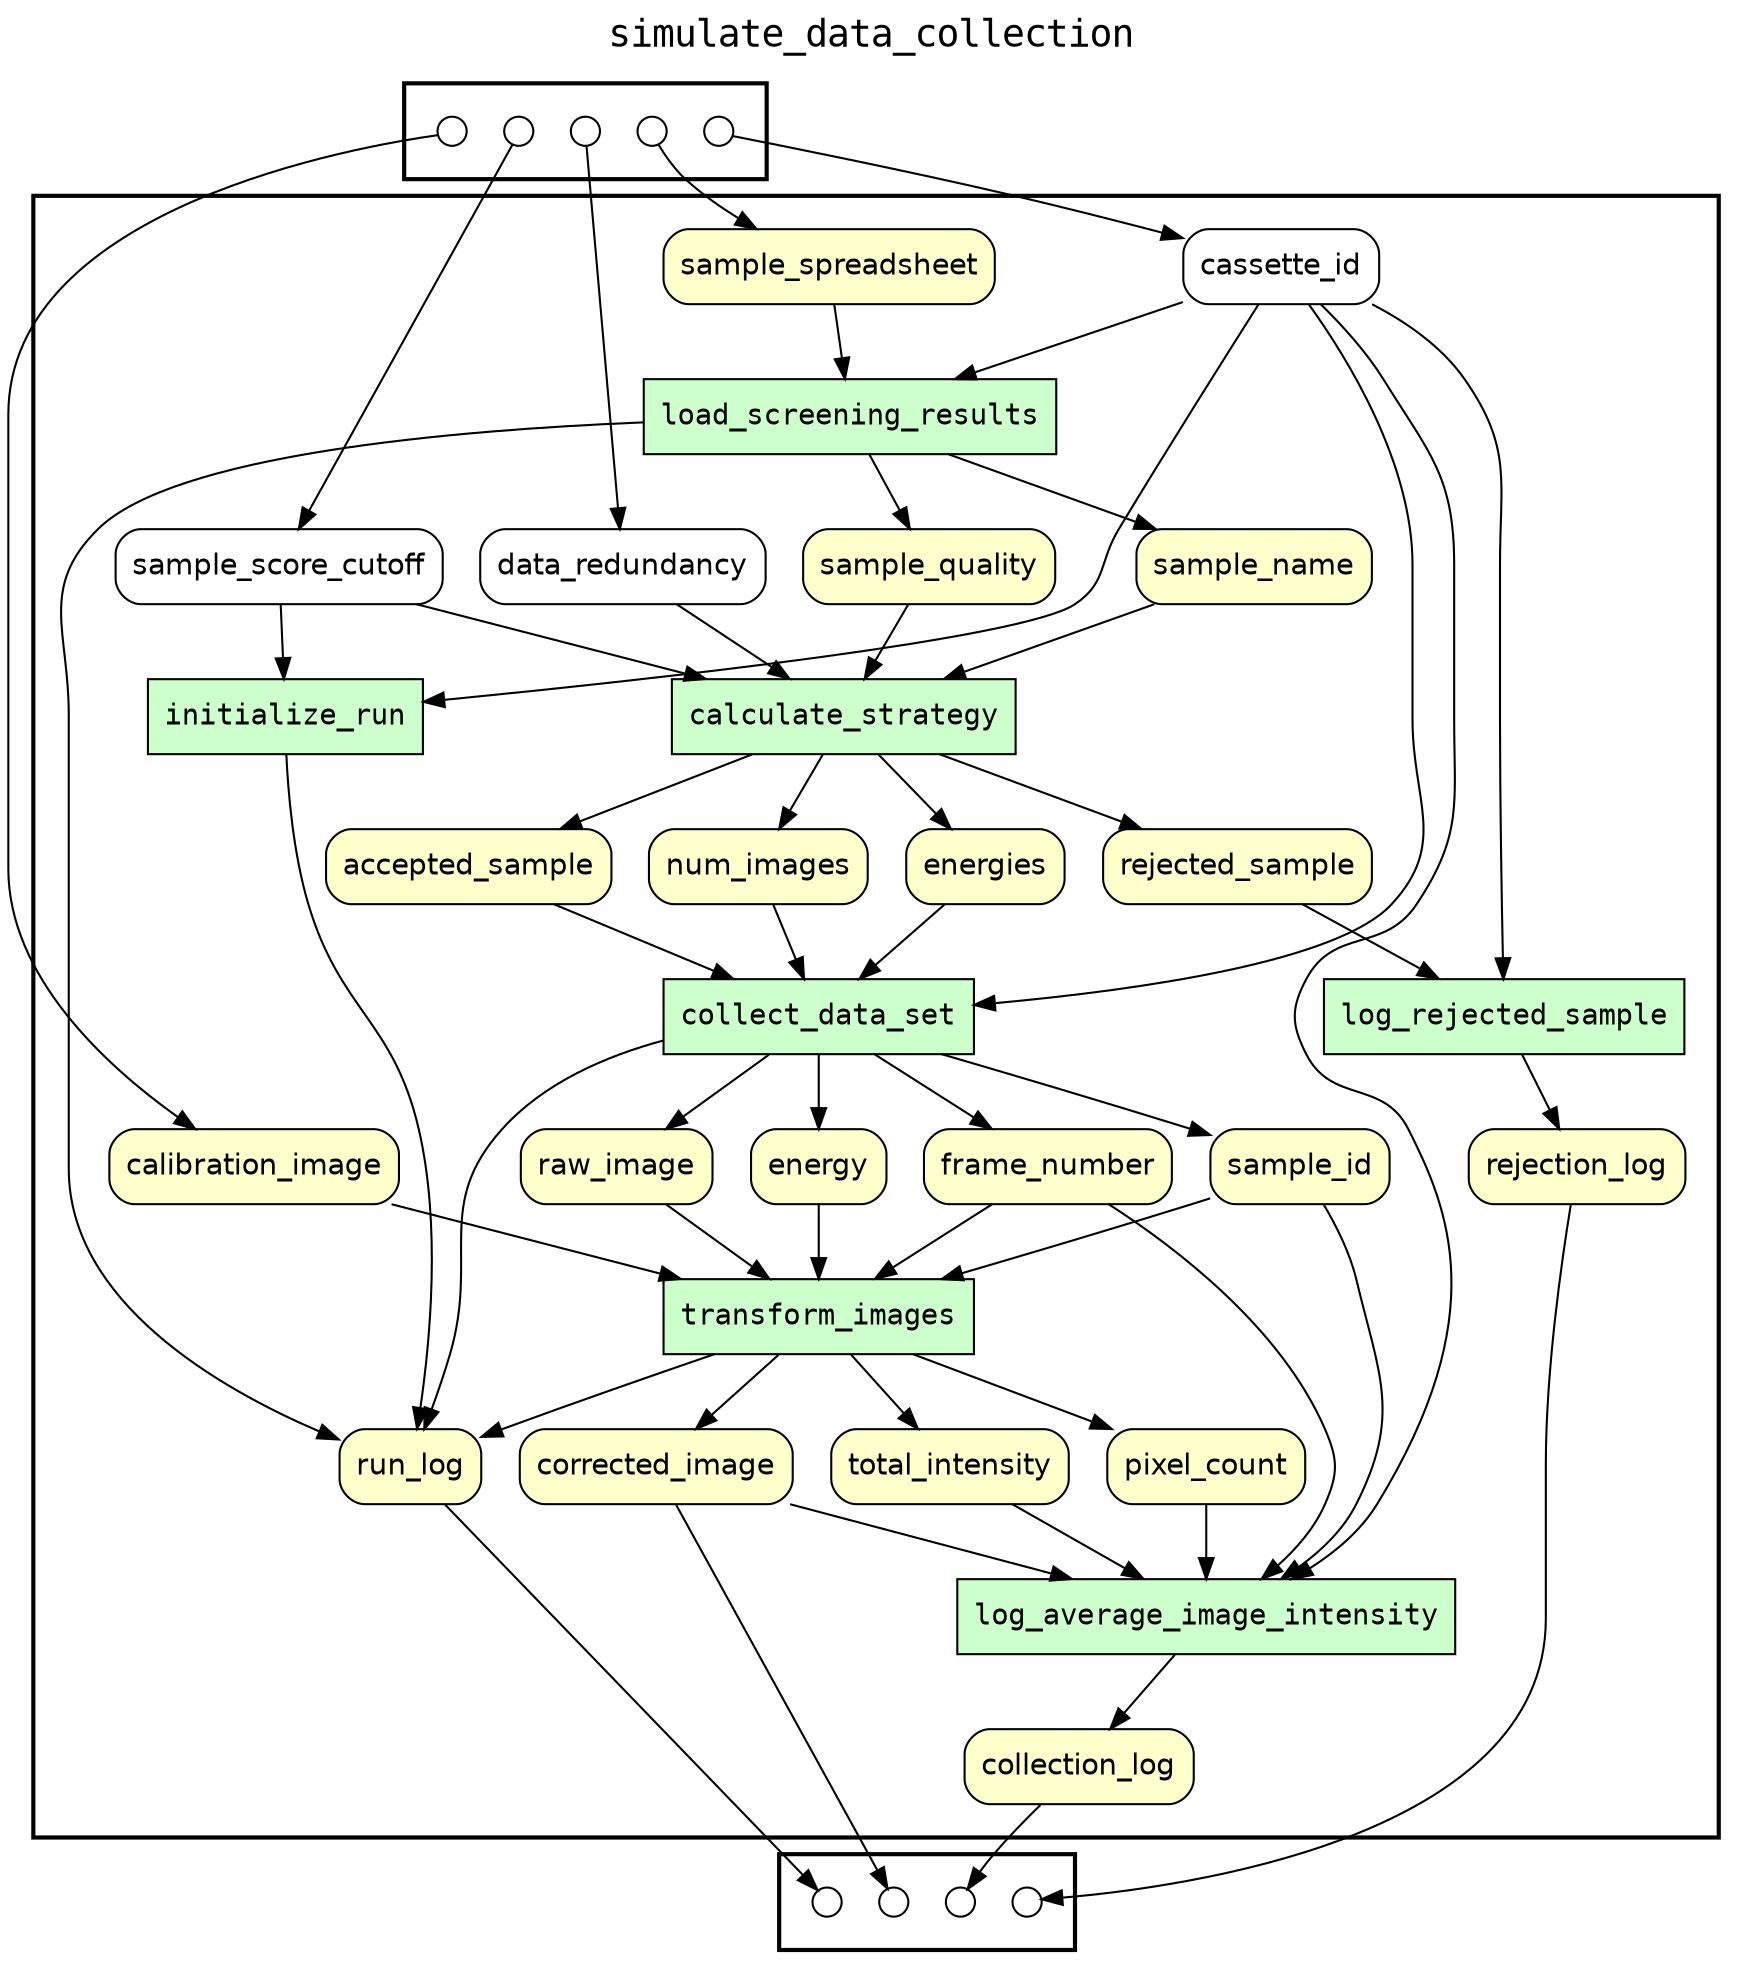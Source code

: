 
digraph yw_data_view {
rankdir=TB
fontname=Courier; fontsize=18; labelloc=t
label="simulate_data_collection"
subgraph cluster_workflow { label=""; color=black; penwidth=2
subgraph cluster_workflow_inner { label=""; penwidth=0
node[shape=box style="filled" fillcolor="#CCFFCC" peripheries=1 fontname=Courier]
initialize_run
load_screening_results
calculate_strategy
log_rejected_sample
collect_data_set
transform_images
log_average_image_intensity
node[shape=box style="filled" fillcolor="#CCFFCC" peripheries=1 fontname=Courier]
node[shape=box style="rounded,filled" fillcolor="#FFFFCC" peripheries=1 fontname=Helvetica]
run_log
sample_spreadsheet
sample_name
sample_quality
accepted_sample
rejected_sample
num_images
energies
rejection_log
sample_id
energy
frame_number
raw_image
calibration_image
corrected_image
total_intensity
pixel_count
collection_log
node[shape=box style="rounded,filled" fillcolor="#FFFFFF" peripheries=1 fontname=Helvetica]
data_redundancy
cassette_id
sample_score_cutoff
}}
subgraph cluster_inflows { label=""; penwidth=0; penwidth=2
subgraph cluster_inflows_inner { label=""; penwidth=0
node[shape=circle fillcolor="#FFFFFF" peripheries=1 width=0.2]
calibration_image_inflow [label=""]
data_redundancy_inflow [label=""]
sample_spreadsheet_inflow [label=""]
cassette_id_inflow [label=""]
sample_score_cutoff_inflow [label=""]
}}
subgraph cluster_outflows { label=""; penwidth=0; penwidth=2
subgraph cluster_outflows_inner { label=""; penwidth=0
node[shape=circle fillcolor="#FFFFFF" peripheries=1 width=0.2]
rejection_log_outflow [label=""]
collection_log_outflow [label=""]
run_log_outflow [label=""]
corrected_image_outflow [label=""]
}}
cassette_id -> initialize_run
cassette_id -> load_screening_results
cassette_id -> log_rejected_sample
cassette_id -> collect_data_set
cassette_id -> log_average_image_intensity
sample_score_cutoff -> initialize_run
sample_score_cutoff -> calculate_strategy
sample_spreadsheet -> load_screening_results
sample_name -> calculate_strategy
sample_quality -> calculate_strategy
data_redundancy -> calculate_strategy
accepted_sample -> collect_data_set
rejected_sample -> log_rejected_sample
num_images -> collect_data_set
energies -> collect_data_set
sample_id -> transform_images
sample_id -> log_average_image_intensity
energy -> transform_images
frame_number -> transform_images
frame_number -> log_average_image_intensity
raw_image -> transform_images
calibration_image -> transform_images
corrected_image -> log_average_image_intensity
total_intensity -> log_average_image_intensity
pixel_count -> log_average_image_intensity
initialize_run -> run_log
load_screening_results -> run_log
load_screening_results -> sample_name
load_screening_results -> sample_quality
calculate_strategy -> accepted_sample
calculate_strategy -> rejected_sample
calculate_strategy -> num_images
calculate_strategy -> energies
log_rejected_sample -> rejection_log
collect_data_set -> run_log
collect_data_set -> sample_id
collect_data_set -> energy
collect_data_set -> frame_number
collect_data_set -> raw_image
transform_images -> run_log
transform_images -> corrected_image
transform_images -> total_intensity
transform_images -> pixel_count
log_average_image_intensity -> collection_log
calibration_image_inflow -> calibration_image
data_redundancy_inflow -> data_redundancy
sample_spreadsheet_inflow -> sample_spreadsheet
cassette_id_inflow -> cassette_id
sample_score_cutoff_inflow -> sample_score_cutoff
rejection_log -> rejection_log_outflow
collection_log -> collection_log_outflow
run_log -> run_log_outflow
corrected_image -> corrected_image_outflow
}

